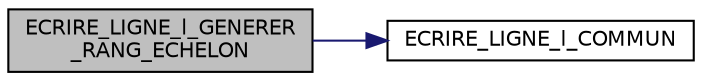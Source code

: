 digraph "ECRIRE_LIGNE_l_GENERER_RANG_ECHELON"
{
 // INTERACTIVE_SVG=YES
  edge [fontname="Helvetica",fontsize="10",labelfontname="Helvetica",labelfontsize="10"];
  node [fontname="Helvetica",fontsize="10",shape=record];
  rankdir="LR";
  Node101 [label="ECRIRE_LIGNE_l_GENERER\l_RANG_ECHELON",height=0.2,width=0.4,color="black", fillcolor="grey75", style="filled", fontcolor="black"];
  Node101 -> Node102 [color="midnightblue",fontsize="10",style="solid",fontname="Helvetica"];
  Node102 [label="ECRIRE_LIGNE_l_COMMUN",height=0.2,width=0.4,color="black", fillcolor="white", style="filled",URL="$table_8cpp.html#aa1e1ec482bbaf2ed7cfffe4dc2f4f42d",tooltip="Ecrit une ligne de paye pour un agent donné dans le fichier CSV Table. "];
}
